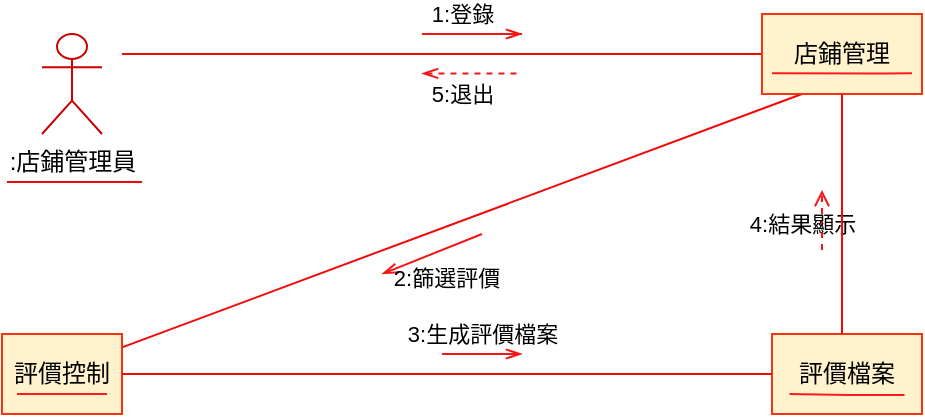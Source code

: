 <mxfile version="22.1.11" type="github">
  <diagram name="第 1 页" id="HJ_AAIgOyIMPVduGkyvt">
    <mxGraphModel dx="496" dy="255" grid="1" gridSize="10" guides="1" tooltips="1" connect="1" arrows="1" fold="1" page="1" pageScale="1" pageWidth="827" pageHeight="1169" math="0" shadow="0">
      <root>
        <mxCell id="0" />
        <mxCell id="1" parent="0" />
        <mxCell id="V3i5enasuraezQpuRrtJ-1" value=":店鋪管理員" style="shape=umlActor;verticalLabelPosition=bottom;verticalAlign=top;html=1;outlineConnect=0;strokeColor=#CC0000;" vertex="1" parent="1">
          <mxGeometry x="70" y="130" width="30" height="50" as="geometry" />
        </mxCell>
        <mxCell id="V3i5enasuraezQpuRrtJ-2" value="評價控制" style="rounded=0;whiteSpace=wrap;html=1;fillColor=#fff2cc;strokeColor=#f93310;" vertex="1" parent="1">
          <mxGeometry x="50" y="280" width="60" height="40" as="geometry" />
        </mxCell>
        <mxCell id="V3i5enasuraezQpuRrtJ-3" value="評價檔案" style="rounded=0;whiteSpace=wrap;html=1;fillColor=#fff2cc;strokeColor=#f93310;" vertex="1" parent="1">
          <mxGeometry x="435" y="280" width="75" height="40" as="geometry" />
        </mxCell>
        <mxCell id="V3i5enasuraezQpuRrtJ-4" value="" style="endArrow=none;html=1;rounded=0;edgeStyle=orthogonalEdgeStyle;strokeColor=#fd1c1c;" edge="1" parent="1">
          <mxGeometry relative="1" as="geometry">
            <mxPoint x="57.5" y="310" as="sourcePoint" />
            <mxPoint x="102.5" y="310" as="targetPoint" />
          </mxGeometry>
        </mxCell>
        <mxCell id="V3i5enasuraezQpuRrtJ-5" value="" style="endArrow=none;html=1;rounded=0;endSize=8;startSize=8;endFill=0;strokeColor=#f10909;entryX=0;entryY=0.5;entryDx=0;entryDy=0;" edge="1" parent="1" target="V3i5enasuraezQpuRrtJ-12">
          <mxGeometry width="50" height="50" relative="1" as="geometry">
            <mxPoint x="110" y="140" as="sourcePoint" />
            <mxPoint x="305" y="60" as="targetPoint" />
          </mxGeometry>
        </mxCell>
        <mxCell id="V3i5enasuraezQpuRrtJ-6" value="" style="endArrow=none;html=1;rounded=0;endSize=8;startSize=8;endFill=0;strokeColor=#f10909;entryX=0;entryY=0.5;entryDx=0;entryDy=0;exitX=1;exitY=0.5;exitDx=0;exitDy=0;" edge="1" parent="1" source="V3i5enasuraezQpuRrtJ-2" target="V3i5enasuraezQpuRrtJ-3">
          <mxGeometry width="50" height="50" relative="1" as="geometry">
            <mxPoint x="135" y="320" as="sourcePoint" />
            <mxPoint x="590" y="170" as="targetPoint" />
            <Array as="points" />
          </mxGeometry>
        </mxCell>
        <mxCell id="V3i5enasuraezQpuRrtJ-9" value="" style="line;strokeWidth=1;fillColor=none;align=left;verticalAlign=middle;spacingTop=-1;spacingLeft=3;spacingRight=3;rotatable=0;labelPosition=right;points=[];portConstraint=eastwest;strokeColor=#f20707;" vertex="1" parent="1">
          <mxGeometry x="52.5" y="200" width="67.5" height="8" as="geometry" />
        </mxCell>
        <mxCell id="V3i5enasuraezQpuRrtJ-10" value="" style="endArrow=none;html=1;rounded=0;edgeStyle=orthogonalEdgeStyle;strokeColor=#fd1c1c;" edge="1" parent="1">
          <mxGeometry relative="1" as="geometry">
            <mxPoint x="443.75" y="310" as="sourcePoint" />
            <mxPoint x="501.25" y="310.5" as="targetPoint" />
          </mxGeometry>
        </mxCell>
        <mxCell id="V3i5enasuraezQpuRrtJ-11" value="" style="endArrow=none;html=1;rounded=0;endSize=8;startSize=8;endFill=0;strokeColor=#f10909;entryX=0.25;entryY=1;entryDx=0;entryDy=0;exitX=1.006;exitY=0.164;exitDx=0;exitDy=0;exitPerimeter=0;" edge="1" parent="1" source="V3i5enasuraezQpuRrtJ-2" target="V3i5enasuraezQpuRrtJ-12">
          <mxGeometry width="50" height="50" relative="1" as="geometry">
            <mxPoint x="112" y="340" as="sourcePoint" />
            <mxPoint x="617.5" y="110" as="targetPoint" />
          </mxGeometry>
        </mxCell>
        <mxCell id="V3i5enasuraezQpuRrtJ-12" value="店鋪管理" style="rounded=0;whiteSpace=wrap;html=1;fillColor=#fff2cc;strokeColor=#f93310;" vertex="1" parent="1">
          <mxGeometry x="430" y="120" width="80" height="40" as="geometry" />
        </mxCell>
        <mxCell id="V3i5enasuraezQpuRrtJ-13" value="" style="endArrow=none;html=1;rounded=0;edgeStyle=orthogonalEdgeStyle;strokeColor=#fd1c1c;" edge="1" parent="1">
          <mxGeometry relative="1" as="geometry">
            <mxPoint x="435" y="149.66" as="sourcePoint" />
            <mxPoint x="505" y="149.66" as="targetPoint" />
            <Array as="points">
              <mxPoint x="490" y="149.66" />
              <mxPoint x="490" y="149.66" />
            </Array>
          </mxGeometry>
        </mxCell>
        <mxCell id="V3i5enasuraezQpuRrtJ-14" value="4:結果顯示" style="endArrow=open;endSize=6;html=1;rounded=0;labelBackgroundColor=none;strokeColor=#f31616;dashed=1;" edge="1" parent="1">
          <mxGeometry x="-0.143" y="10" width="160" relative="1" as="geometry">
            <mxPoint x="460" y="238" as="sourcePoint" />
            <mxPoint x="460" y="208" as="targetPoint" />
            <mxPoint as="offset" />
          </mxGeometry>
        </mxCell>
        <mxCell id="V3i5enasuraezQpuRrtJ-15" value="1:登錄" style="endArrow=openThin;endSize=6;html=1;rounded=0;labelBackgroundColor=none;strokeColor=#f31616;endFill=0;startArrow=none;startFill=0;" edge="1" parent="1">
          <mxGeometry x="0.4" y="10" width="160" relative="1" as="geometry">
            <mxPoint x="310" y="130" as="sourcePoint" />
            <mxPoint x="310" y="130" as="targetPoint" />
            <mxPoint as="offset" />
            <Array as="points">
              <mxPoint x="260" y="130" />
            </Array>
          </mxGeometry>
        </mxCell>
        <mxCell id="V3i5enasuraezQpuRrtJ-16" value="2:篩選評價" style="endArrow=openThin;endSize=6;html=1;rounded=0;labelBackgroundColor=none;strokeColor=#f31616;endFill=0;startArrow=none;startFill=0;" edge="1" parent="1">
          <mxGeometry x="-0.077" y="14" width="160" relative="1" as="geometry">
            <mxPoint x="290" y="230" as="sourcePoint" />
            <mxPoint x="240" y="250" as="targetPoint" />
            <mxPoint as="offset" />
            <Array as="points" />
          </mxGeometry>
        </mxCell>
        <mxCell id="V3i5enasuraezQpuRrtJ-17" value="3:生成評價檔案" style="endArrow=openThin;endSize=6;html=1;rounded=0;labelBackgroundColor=none;strokeColor=#f31616;endFill=0;startArrow=none;startFill=0;" edge="1" parent="1">
          <mxGeometry y="10" width="160" relative="1" as="geometry">
            <mxPoint x="270" y="290" as="sourcePoint" />
            <mxPoint x="310" y="290" as="targetPoint" />
            <mxPoint as="offset" />
            <Array as="points">
              <mxPoint x="300" y="290" />
            </Array>
          </mxGeometry>
        </mxCell>
        <mxCell id="V3i5enasuraezQpuRrtJ-18" value="5:退出" style="endArrow=none;endSize=6;html=1;rounded=0;labelBackgroundColor=none;strokeColor=#f31616;endFill=0;startArrow=openThin;startFill=0;dashed=1;" edge="1" parent="1">
          <mxGeometry x="-0.2" y="-10" width="160" relative="1" as="geometry">
            <mxPoint x="260" y="149.71" as="sourcePoint" />
            <mxPoint x="310" y="149.71" as="targetPoint" />
            <mxPoint as="offset" />
            <Array as="points" />
          </mxGeometry>
        </mxCell>
        <mxCell id="V3i5enasuraezQpuRrtJ-20" style="edgeStyle=orthogonalEdgeStyle;rounded=0;orthogonalLoop=1;jettySize=auto;html=1;endArrow=none;endFill=0;strokeColor=#f40b0b;" edge="1" parent="1" source="V3i5enasuraezQpuRrtJ-12">
          <mxGeometry relative="1" as="geometry">
            <mxPoint x="470" y="280" as="targetPoint" />
          </mxGeometry>
        </mxCell>
      </root>
    </mxGraphModel>
  </diagram>
</mxfile>
